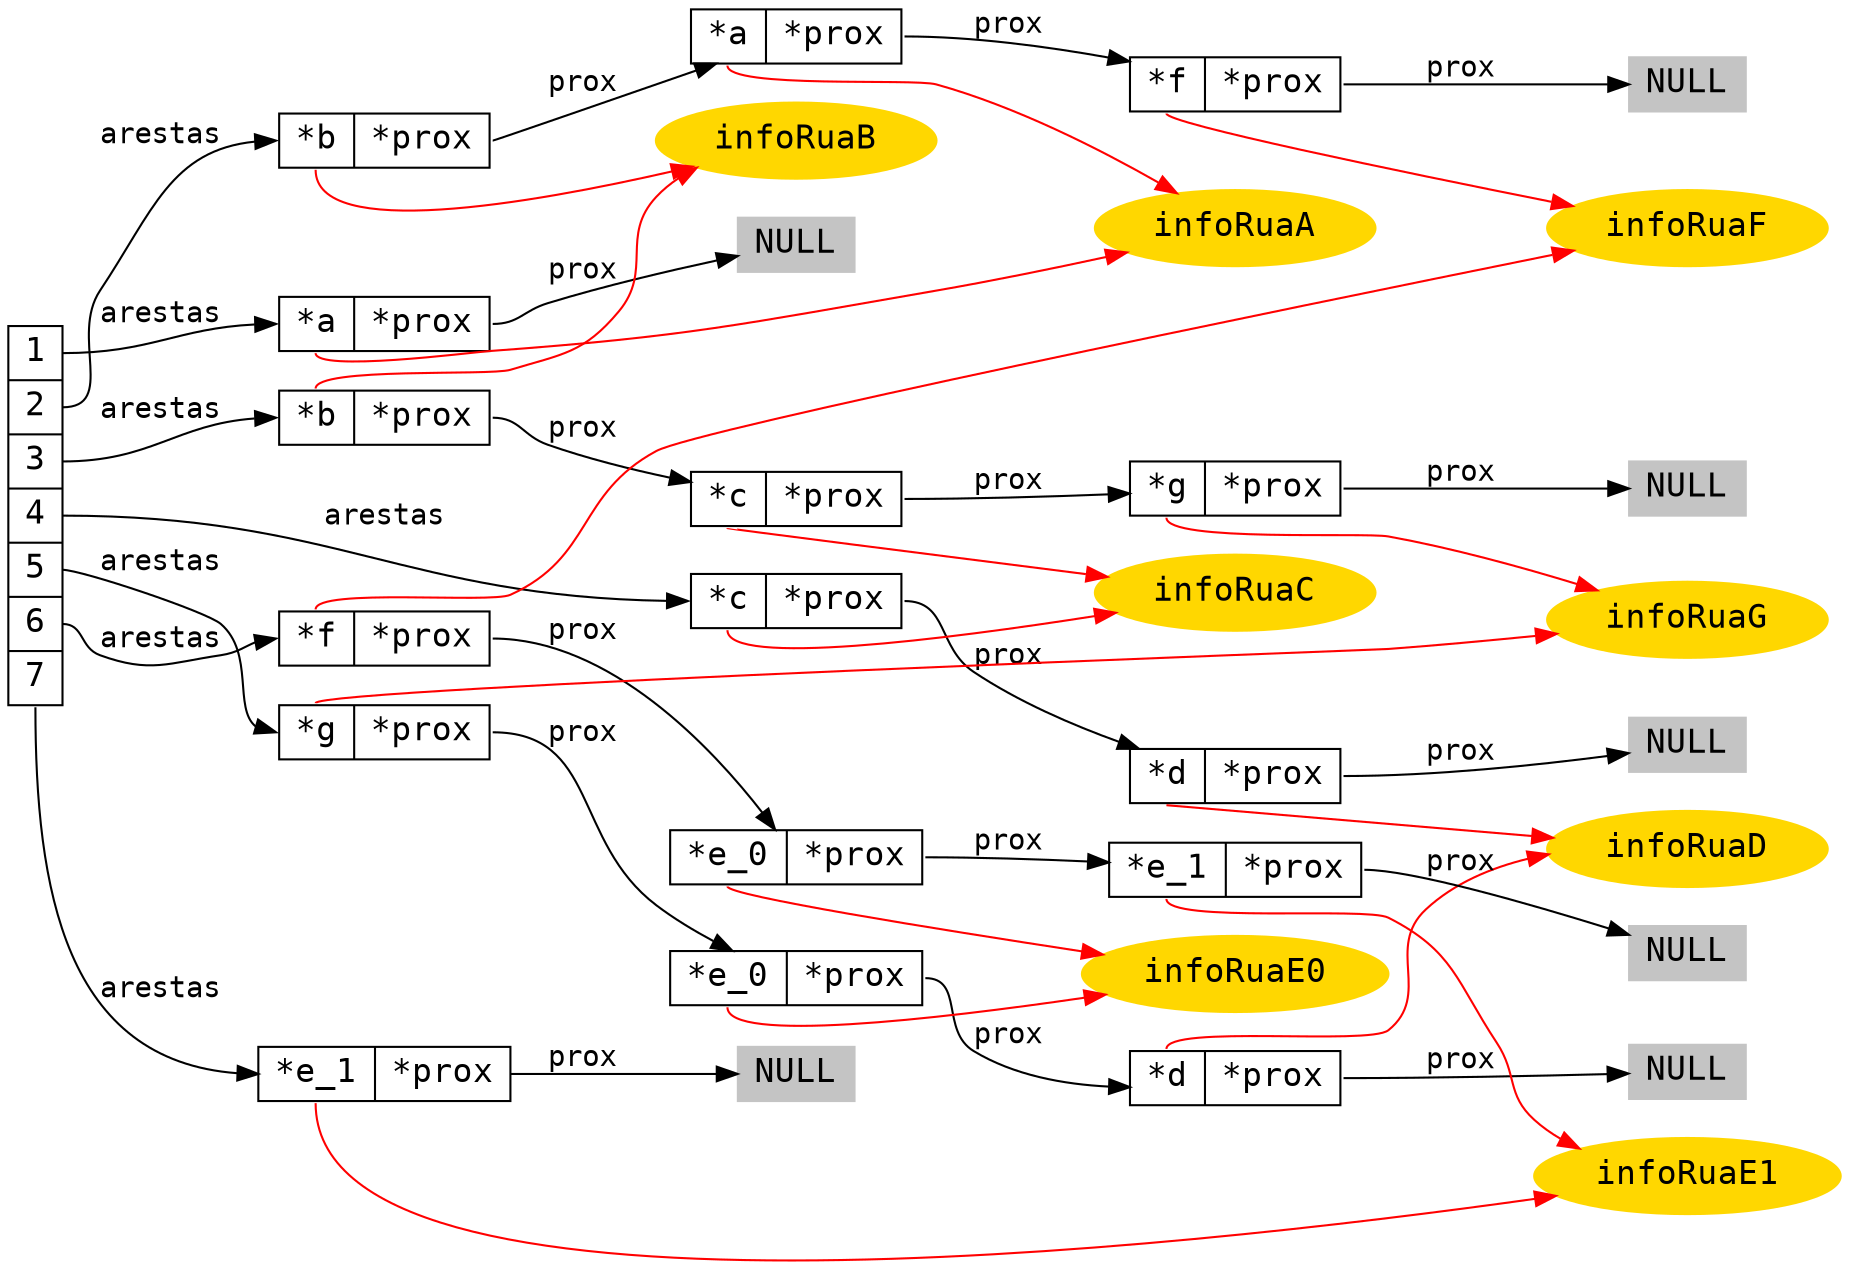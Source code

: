 digraph g {
	graph [ratio=expand,center=1,rankdir=LR
		fontname="Courier"
	];
	node [
		fontsize = "16"
		sep=.05
		shape=record,width=.1,height=.1
		pack=false
		fontname="Helvetica-Outline"
		fontname="Courier"
		];
	ratio=fill;
	edge [constraint=1,color=black,fontname="Courier"];
	
	node0 [label = "<f0> 1|<f1> 2|<f2> 3|<f3> 4|<f4> 5|<f5> 6|<f6> 7",height=2.5,shape = "record"];
	
	ruaA [label = "{<n1> *a |<ptr>*prox}",shape = "record"];
	ruaA_A [label = "{<n1> *a |<ptr>*prox}",shape = "record"];
	ruaB [label = "{<n1> *b |<ptr>*prox}",shape = "record"];
	ruaB_B [label = "{<n1> *b |<ptr>*prox}",shape = "record"];
	ruaC [label = "{<n1> *c |<ptr>*prox}",shape = "record"];
	ruaC_C [label = "{<n1> *c |<ptr>*prox}",shape = "record"];
	ruaD [label = "{<n1> *d |<ptr>*prox}",shape = "record"];
	ruaD_D [label = "{<n1> *d |<ptr>*prox}",shape = "record"];
	ruaE [label = "{<n1> *e_0 |<ptr>*prox}",shape = "record"];
	ruaE_E [label = "{<n1> *e_0 |<ptr>*prox}",shape = "record"];
	ruaF [label = "{<n1> *f |<ptr>*prox}",shape = "record"];
	ruaF_F [label = "{<n1> *f |<ptr>*prox}",shape = "record"];
	ruaG [label = "{<n1> *g |<ptr>*prox}",shape = "record"];
	ruaG_G [label = "{<n1> *g |<ptr>*prox}",shape = "record"];
	ruaE1 [label = "{<n1> *e_1 |<ptr>*prox}",shape = "record"];
	ruaE1_ [label = "{<n1> *e_1 |<ptr>*prox}",shape = "record"];
	
	NULL_1 [label="NULL",shape = "record",color=gray77,style=filled];
	NULL_2 [label="NULL",shape = "record",color=gray77,style=filled];
	NULL_3 [label="NULL",shape = "record",color=gray77,style=filled];
	NULL_4 [label="NULL",shape = "record",color=gray77,style=filled];
	NULL_5 [label="NULL",shape = "record",color=gray77,style=filled];
	NULL_6 [label="NULL",shape = "record",color=gray77,style=filled];
	NULL_9 [label="NULL",shape = "record",color=gray77,style=filled];
	
	ruaA_A:ptr -> NULL_1 [label="prox",shape = "record"];
	ruaB:ptr -> ruaA[label="prox",shape = "record"];
	ruaA:ptr -> ruaF [label="prox",shape = "record"];
	ruaF:ptr -> NULL_2 [label="prox",shape = "record"];
	ruaB_B:ptr -> ruaC [label="prox",shape = "record"];
	ruaC:ptr -> ruaG [label="prox",shape = "record"];
	ruaG:ptr -> NULL_3 [label="prox",shape = "record"];
	ruaC_C:ptr -> ruaD [label="prox",shape = "record"];
	ruaD:ptr -> NULL_4 [label="prox",shape = "record"];
	ruaG_G:ptr -> ruaE [label="prox",shape = "record"];
	ruaE:ptr -> ruaD_D [label="prox",shape = "record"];
	ruaD_D:ptr -> NULL_5 [label="prox",shape = "record"];
	ruaF_F:ptr -> ruaE_E [label="prox",shape = "record"];
	ruaE_E:ptr -> ruaE1 [label="prox",shape = "record"];
	ruaE1:ptr -> NULL_6 [label="prox",shape = "record"];
	ruaE1_:ptr -> NULL_9 [label="prox",shape = "record"];

	node0:f0 -> ruaA_A:n1 [shape = "record",label="arestas"];
	node0:f1 -> ruaB:n1[shape = "record",label="arestas"];
	node0:f2 -> ruaB_B:n1[shape = "record",label="arestas"];
	node0:f3 -> ruaC_C:n1[shape = "record",label="arestas"];
	node0:f4 -> ruaG_G:n1[shape = "record",label="arestas"];
	node0:f5 -> ruaF_F:n1[shape = "record",label="arestas"];
	node0:f6 -> ruaE1_:n1[shape = "record",label="arestas"];
	
	subgraph gg {
		edge[color=red];
		node[color=gold,style=filled];
		
		InfoRuaA[label="infoRuaA",shape="ellipse"];
		ruaA:n1 -> InfoRuaA;
		ruaA_A:n1 -> InfoRuaA;
		
		InfoRuaB[label="infoRuaB",shape="ellipse"];
		ruaB:n1 -> InfoRuaB;
		ruaB_B:n1 -> InfoRuaB;
		
		InfoRuaC[label="infoRuaC",shape="ellipse"];
		ruaC:n1 -> InfoRuaC;
		ruaC_C:n1 -> InfoRuaC;
		
		InfoRuaD[label="infoRuaD",shape="ellipse"];
		ruaD:n1 -> InfoRuaD;
		ruaD_D:n1 -> InfoRuaD;
		
		InfoRuaE[label="infoRuaE0",shape="ellipse"];
		ruaE:n1 -> InfoRuaE;
		ruaE_E:n1 -> InfoRuaE;
		
		InfoRuaE1[label="infoRuaE1",shape="ellipse"];
		ruaE1:n1 -> InfoRuaE1;
		ruaE1_:n1 -> InfoRuaE1;
		
		InfoRuaF[label="infoRuaF",shape="ellipse"];
		ruaF:n1 -> InfoRuaF;
		ruaF_F:n1 -> InfoRuaF;
		
		InfoRuaG[label="infoRuaG",shape="ellipse"];
		ruaG:n1 -> InfoRuaG;
		ruaG_G:n1 -> InfoRuaG;
	}
}

